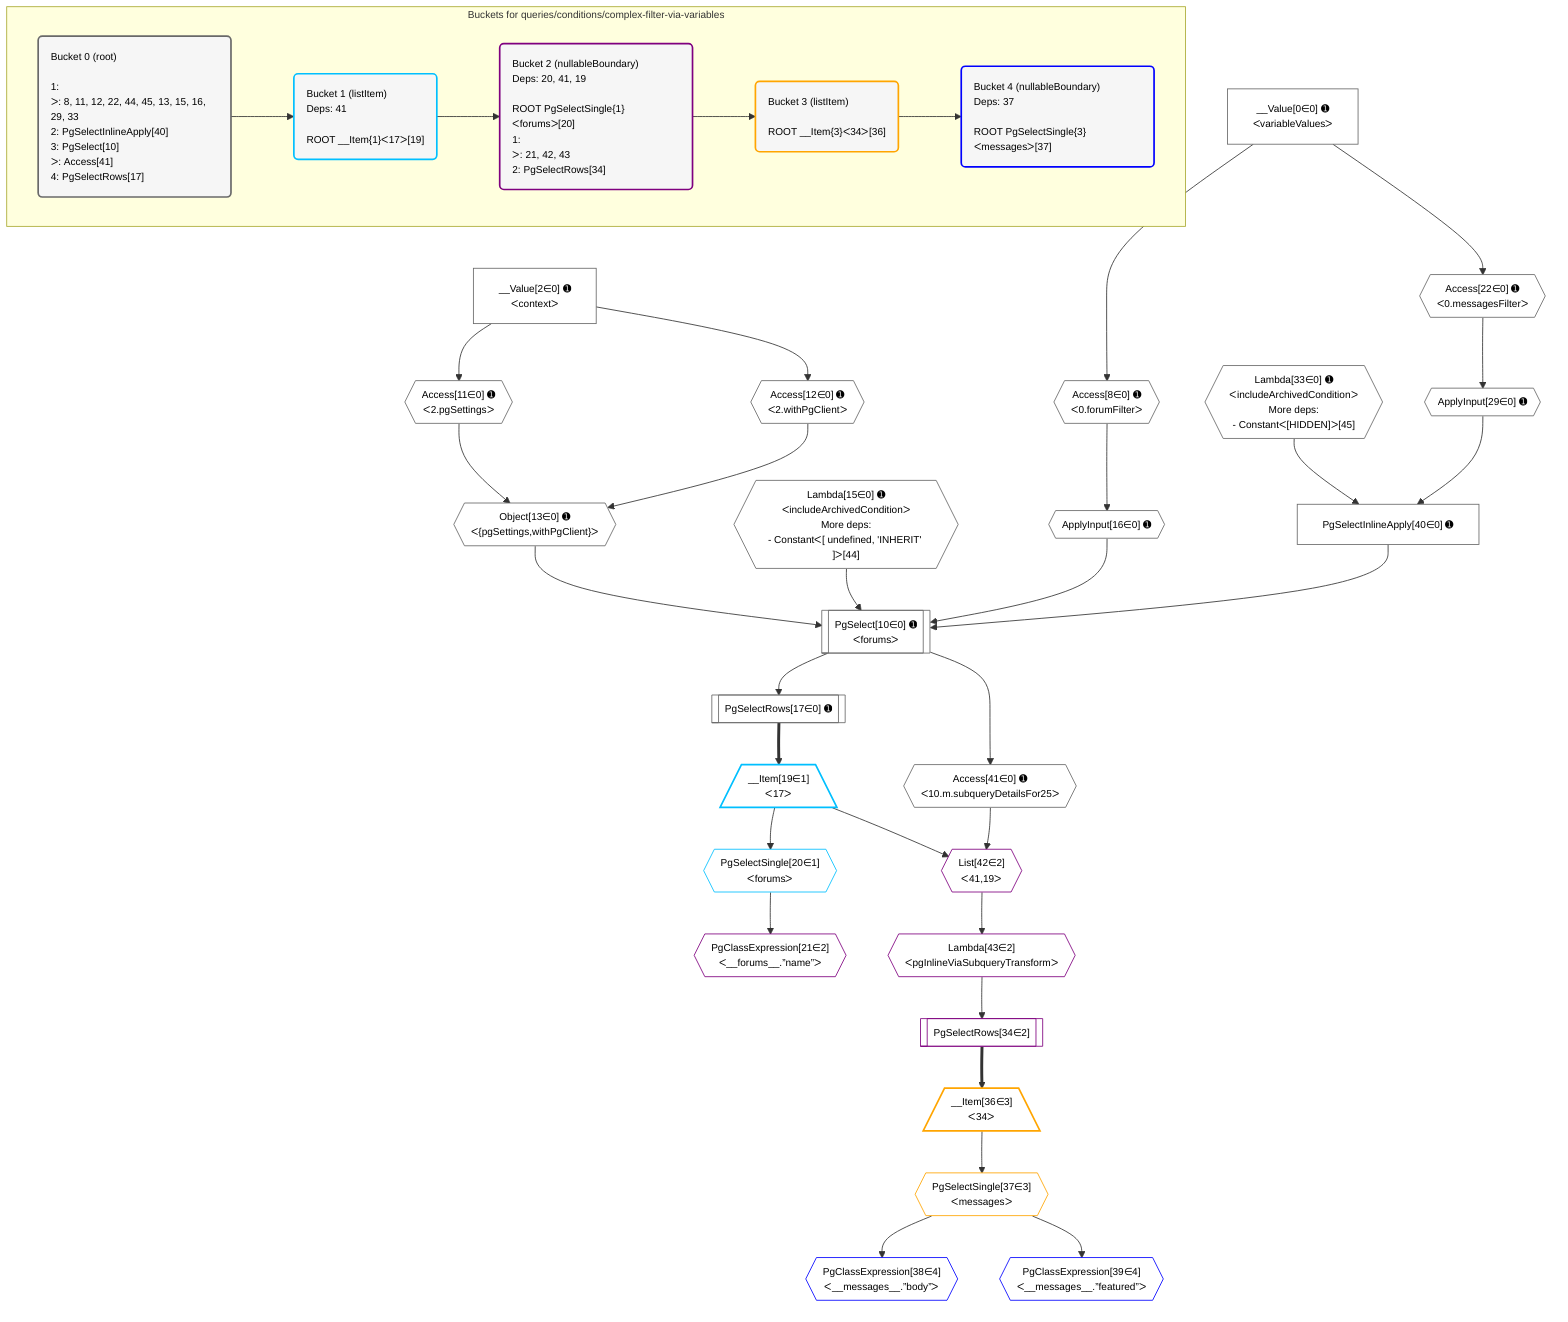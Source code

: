 %%{init: {'themeVariables': { 'fontSize': '12px'}}}%%
graph TD
    classDef path fill:#eee,stroke:#000,color:#000
    classDef plan fill:#fff,stroke-width:1px,color:#000
    classDef itemplan fill:#fff,stroke-width:2px,color:#000
    classDef unbatchedplan fill:#dff,stroke-width:1px,color:#000
    classDef sideeffectplan fill:#fcc,stroke-width:2px,color:#000
    classDef bucket fill:#f6f6f6,color:#000,stroke-width:2px,text-align:left

    subgraph "Buckets for queries/conditions/complex-filter-via-variables"
    Bucket0("Bucket 0 (root)<br /><br />1: <br />ᐳ: 8, 11, 12, 22, 44, 45, 13, 15, 16, 29, 33<br />2: PgSelectInlineApply[40]<br />3: PgSelect[10]<br />ᐳ: Access[41]<br />4: PgSelectRows[17]"):::bucket
    Bucket1("Bucket 1 (listItem)<br />Deps: 41<br /><br />ROOT __Item{1}ᐸ17ᐳ[19]"):::bucket
    Bucket2("Bucket 2 (nullableBoundary)<br />Deps: 20, 41, 19<br /><br />ROOT PgSelectSingle{1}ᐸforumsᐳ[20]<br />1: <br />ᐳ: 21, 42, 43<br />2: PgSelectRows[34]"):::bucket
    Bucket3("Bucket 3 (listItem)<br /><br />ROOT __Item{3}ᐸ34ᐳ[36]"):::bucket
    Bucket4("Bucket 4 (nullableBoundary)<br />Deps: 37<br /><br />ROOT PgSelectSingle{3}ᐸmessagesᐳ[37]"):::bucket
    end
    Bucket0 --> Bucket1
    Bucket1 --> Bucket2
    Bucket2 --> Bucket3
    Bucket3 --> Bucket4

    %% plan dependencies
    PgSelect10[["PgSelect[10∈0] ➊<br />ᐸforumsᐳ"]]:::plan
    Object13{{"Object[13∈0] ➊<br />ᐸ{pgSettings,withPgClient}ᐳ"}}:::plan
    Lambda15{{"Lambda[15∈0] ➊<br />ᐸincludeArchivedConditionᐳ<br />More deps:<br />- Constantᐸ[ undefined, 'INHERIT' ]ᐳ[44]"}}:::plan
    ApplyInput16{{"ApplyInput[16∈0] ➊"}}:::plan
    PgSelectInlineApply40["PgSelectInlineApply[40∈0] ➊"]:::plan
    Object13 & Lambda15 & ApplyInput16 & PgSelectInlineApply40 --> PgSelect10
    Access11{{"Access[11∈0] ➊<br />ᐸ2.pgSettingsᐳ"}}:::plan
    Access12{{"Access[12∈0] ➊<br />ᐸ2.withPgClientᐳ"}}:::plan
    Access11 & Access12 --> Object13
    ApplyInput29{{"ApplyInput[29∈0] ➊"}}:::plan
    Lambda33{{"Lambda[33∈0] ➊<br />ᐸincludeArchivedConditionᐳ<br />More deps:<br />- Constantᐸ[HIDDEN]ᐳ[45]"}}:::plan
    ApplyInput29 & Lambda33 --> PgSelectInlineApply40
    Access8{{"Access[8∈0] ➊<br />ᐸ0.forumFilterᐳ"}}:::plan
    __Value0["__Value[0∈0] ➊<br />ᐸvariableValuesᐳ"]:::plan
    __Value0 --> Access8
    __Value2["__Value[2∈0] ➊<br />ᐸcontextᐳ"]:::plan
    __Value2 --> Access11
    __Value2 --> Access12
    Access8 --> ApplyInput16
    PgSelectRows17[["PgSelectRows[17∈0] ➊"]]:::plan
    PgSelect10 --> PgSelectRows17
    Access22{{"Access[22∈0] ➊<br />ᐸ0.messagesFilterᐳ"}}:::plan
    __Value0 --> Access22
    Access22 --> ApplyInput29
    Access41{{"Access[41∈0] ➊<br />ᐸ10.m.subqueryDetailsFor25ᐳ"}}:::plan
    PgSelect10 --> Access41
    __Item19[/"__Item[19∈1]<br />ᐸ17ᐳ"\]:::itemplan
    PgSelectRows17 ==> __Item19
    PgSelectSingle20{{"PgSelectSingle[20∈1]<br />ᐸforumsᐳ"}}:::plan
    __Item19 --> PgSelectSingle20
    List42{{"List[42∈2]<br />ᐸ41,19ᐳ"}}:::plan
    Access41 & __Item19 --> List42
    PgClassExpression21{{"PgClassExpression[21∈2]<br />ᐸ__forums__.”name”ᐳ"}}:::plan
    PgSelectSingle20 --> PgClassExpression21
    PgSelectRows34[["PgSelectRows[34∈2]"]]:::plan
    Lambda43{{"Lambda[43∈2]<br />ᐸpgInlineViaSubqueryTransformᐳ"}}:::plan
    Lambda43 --> PgSelectRows34
    List42 --> Lambda43
    __Item36[/"__Item[36∈3]<br />ᐸ34ᐳ"\]:::itemplan
    PgSelectRows34 ==> __Item36
    PgSelectSingle37{{"PgSelectSingle[37∈3]<br />ᐸmessagesᐳ"}}:::plan
    __Item36 --> PgSelectSingle37
    PgClassExpression38{{"PgClassExpression[38∈4]<br />ᐸ__messages__.”body”ᐳ"}}:::plan
    PgSelectSingle37 --> PgClassExpression38
    PgClassExpression39{{"PgClassExpression[39∈4]<br />ᐸ__messages__.”featured”ᐳ"}}:::plan
    PgSelectSingle37 --> PgClassExpression39

    %% define steps
    classDef bucket0 stroke:#696969
    class Bucket0,__Value0,__Value2,Access8,PgSelect10,Access11,Access12,Object13,Lambda15,ApplyInput16,PgSelectRows17,Access22,ApplyInput29,Lambda33,PgSelectInlineApply40,Access41 bucket0
    classDef bucket1 stroke:#00bfff
    class Bucket1,__Item19,PgSelectSingle20 bucket1
    classDef bucket2 stroke:#7f007f
    class Bucket2,PgClassExpression21,PgSelectRows34,List42,Lambda43 bucket2
    classDef bucket3 stroke:#ffa500
    class Bucket3,__Item36,PgSelectSingle37 bucket3
    classDef bucket4 stroke:#0000ff
    class Bucket4,PgClassExpression38,PgClassExpression39 bucket4